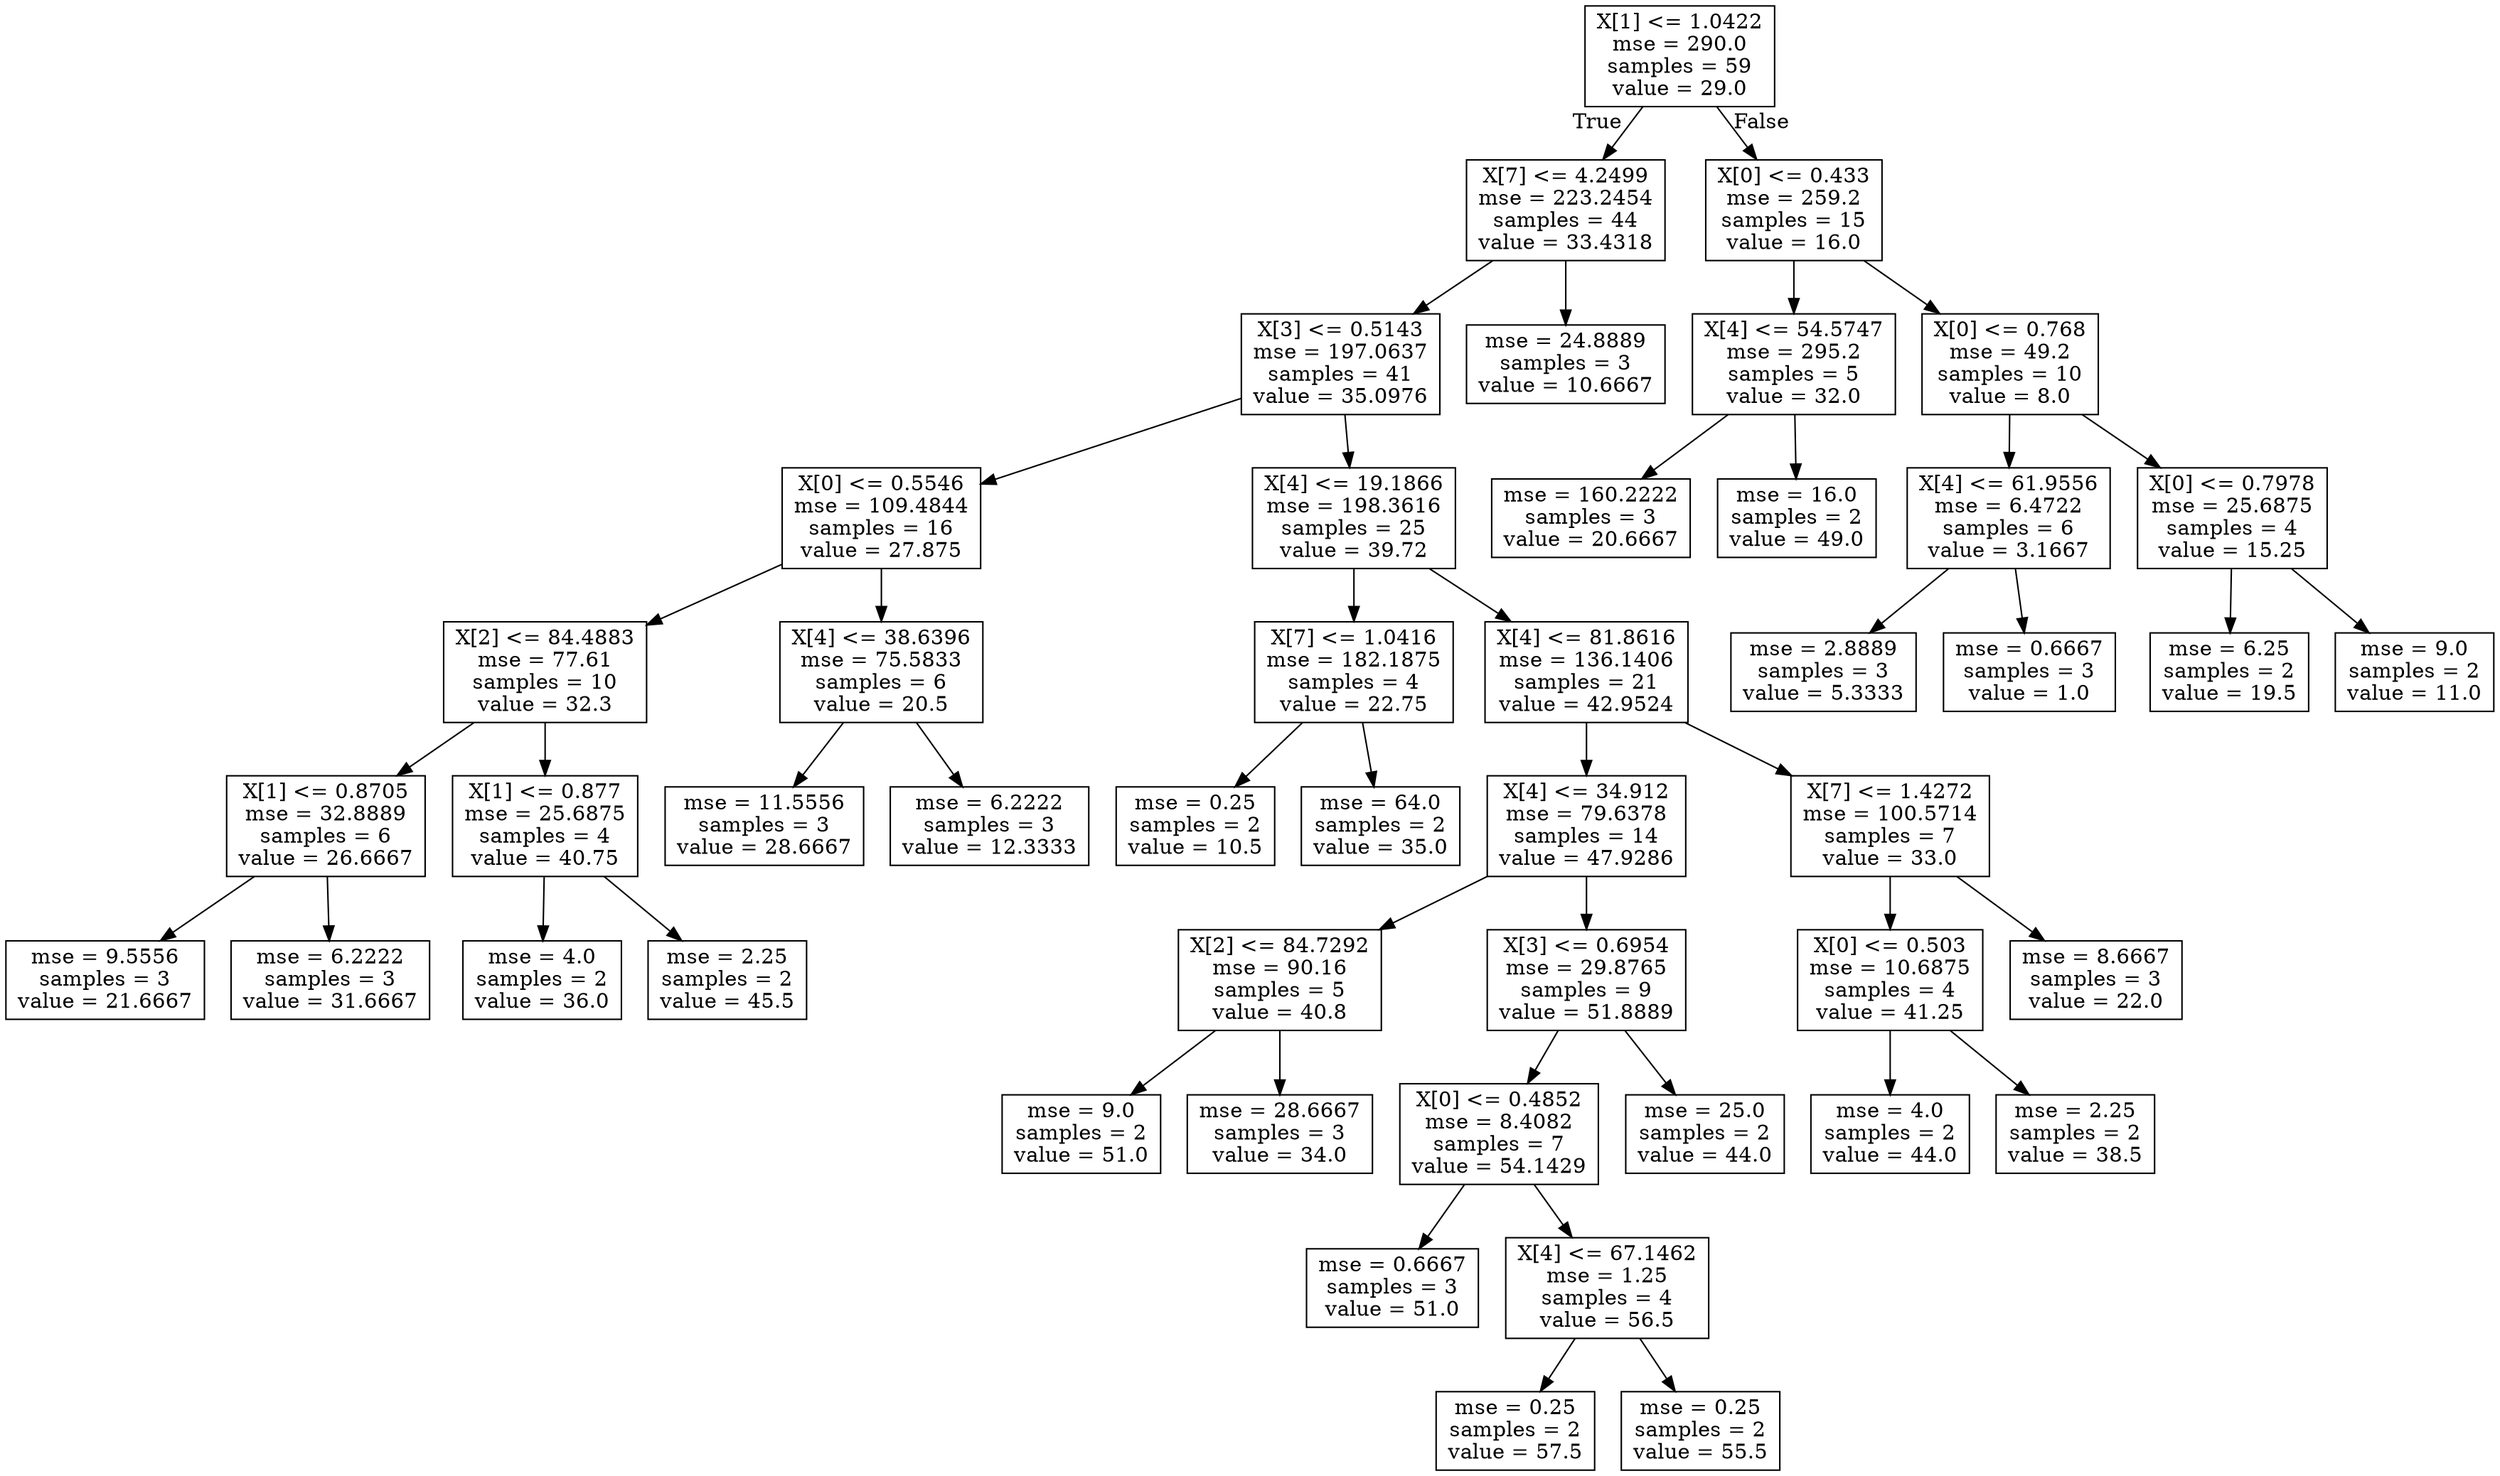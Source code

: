 digraph Tree {
node [shape=box] ;
0 [label="X[1] <= 1.0422\nmse = 290.0\nsamples = 59\nvalue = 29.0"] ;
1 [label="X[7] <= 4.2499\nmse = 223.2454\nsamples = 44\nvalue = 33.4318"] ;
0 -> 1 [labeldistance=2.5, labelangle=45, headlabel="True"] ;
2 [label="X[3] <= 0.5143\nmse = 197.0637\nsamples = 41\nvalue = 35.0976"] ;
1 -> 2 ;
3 [label="X[0] <= 0.5546\nmse = 109.4844\nsamples = 16\nvalue = 27.875"] ;
2 -> 3 ;
4 [label="X[2] <= 84.4883\nmse = 77.61\nsamples = 10\nvalue = 32.3"] ;
3 -> 4 ;
5 [label="X[1] <= 0.8705\nmse = 32.8889\nsamples = 6\nvalue = 26.6667"] ;
4 -> 5 ;
6 [label="mse = 9.5556\nsamples = 3\nvalue = 21.6667"] ;
5 -> 6 ;
7 [label="mse = 6.2222\nsamples = 3\nvalue = 31.6667"] ;
5 -> 7 ;
8 [label="X[1] <= 0.877\nmse = 25.6875\nsamples = 4\nvalue = 40.75"] ;
4 -> 8 ;
9 [label="mse = 4.0\nsamples = 2\nvalue = 36.0"] ;
8 -> 9 ;
10 [label="mse = 2.25\nsamples = 2\nvalue = 45.5"] ;
8 -> 10 ;
11 [label="X[4] <= 38.6396\nmse = 75.5833\nsamples = 6\nvalue = 20.5"] ;
3 -> 11 ;
12 [label="mse = 11.5556\nsamples = 3\nvalue = 28.6667"] ;
11 -> 12 ;
13 [label="mse = 6.2222\nsamples = 3\nvalue = 12.3333"] ;
11 -> 13 ;
14 [label="X[4] <= 19.1866\nmse = 198.3616\nsamples = 25\nvalue = 39.72"] ;
2 -> 14 ;
15 [label="X[7] <= 1.0416\nmse = 182.1875\nsamples = 4\nvalue = 22.75"] ;
14 -> 15 ;
16 [label="mse = 0.25\nsamples = 2\nvalue = 10.5"] ;
15 -> 16 ;
17 [label="mse = 64.0\nsamples = 2\nvalue = 35.0"] ;
15 -> 17 ;
18 [label="X[4] <= 81.8616\nmse = 136.1406\nsamples = 21\nvalue = 42.9524"] ;
14 -> 18 ;
19 [label="X[4] <= 34.912\nmse = 79.6378\nsamples = 14\nvalue = 47.9286"] ;
18 -> 19 ;
20 [label="X[2] <= 84.7292\nmse = 90.16\nsamples = 5\nvalue = 40.8"] ;
19 -> 20 ;
21 [label="mse = 9.0\nsamples = 2\nvalue = 51.0"] ;
20 -> 21 ;
22 [label="mse = 28.6667\nsamples = 3\nvalue = 34.0"] ;
20 -> 22 ;
23 [label="X[3] <= 0.6954\nmse = 29.8765\nsamples = 9\nvalue = 51.8889"] ;
19 -> 23 ;
24 [label="X[0] <= 0.4852\nmse = 8.4082\nsamples = 7\nvalue = 54.1429"] ;
23 -> 24 ;
25 [label="mse = 0.6667\nsamples = 3\nvalue = 51.0"] ;
24 -> 25 ;
26 [label="X[4] <= 67.1462\nmse = 1.25\nsamples = 4\nvalue = 56.5"] ;
24 -> 26 ;
27 [label="mse = 0.25\nsamples = 2\nvalue = 57.5"] ;
26 -> 27 ;
28 [label="mse = 0.25\nsamples = 2\nvalue = 55.5"] ;
26 -> 28 ;
29 [label="mse = 25.0\nsamples = 2\nvalue = 44.0"] ;
23 -> 29 ;
30 [label="X[7] <= 1.4272\nmse = 100.5714\nsamples = 7\nvalue = 33.0"] ;
18 -> 30 ;
31 [label="X[0] <= 0.503\nmse = 10.6875\nsamples = 4\nvalue = 41.25"] ;
30 -> 31 ;
32 [label="mse = 4.0\nsamples = 2\nvalue = 44.0"] ;
31 -> 32 ;
33 [label="mse = 2.25\nsamples = 2\nvalue = 38.5"] ;
31 -> 33 ;
34 [label="mse = 8.6667\nsamples = 3\nvalue = 22.0"] ;
30 -> 34 ;
35 [label="mse = 24.8889\nsamples = 3\nvalue = 10.6667"] ;
1 -> 35 ;
36 [label="X[0] <= 0.433\nmse = 259.2\nsamples = 15\nvalue = 16.0"] ;
0 -> 36 [labeldistance=2.5, labelangle=-45, headlabel="False"] ;
37 [label="X[4] <= 54.5747\nmse = 295.2\nsamples = 5\nvalue = 32.0"] ;
36 -> 37 ;
38 [label="mse = 160.2222\nsamples = 3\nvalue = 20.6667"] ;
37 -> 38 ;
39 [label="mse = 16.0\nsamples = 2\nvalue = 49.0"] ;
37 -> 39 ;
40 [label="X[0] <= 0.768\nmse = 49.2\nsamples = 10\nvalue = 8.0"] ;
36 -> 40 ;
41 [label="X[4] <= 61.9556\nmse = 6.4722\nsamples = 6\nvalue = 3.1667"] ;
40 -> 41 ;
42 [label="mse = 2.8889\nsamples = 3\nvalue = 5.3333"] ;
41 -> 42 ;
43 [label="mse = 0.6667\nsamples = 3\nvalue = 1.0"] ;
41 -> 43 ;
44 [label="X[0] <= 0.7978\nmse = 25.6875\nsamples = 4\nvalue = 15.25"] ;
40 -> 44 ;
45 [label="mse = 6.25\nsamples = 2\nvalue = 19.5"] ;
44 -> 45 ;
46 [label="mse = 9.0\nsamples = 2\nvalue = 11.0"] ;
44 -> 46 ;
}